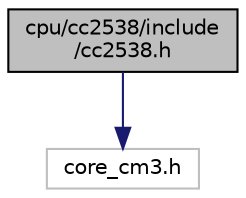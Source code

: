 digraph "cpu/cc2538/include/cc2538.h"
{
 // LATEX_PDF_SIZE
  edge [fontname="Helvetica",fontsize="10",labelfontname="Helvetica",labelfontsize="10"];
  node [fontname="Helvetica",fontsize="10",shape=record];
  Node1 [label="cpu/cc2538/include\l/cc2538.h",height=0.2,width=0.4,color="black", fillcolor="grey75", style="filled", fontcolor="black",tooltip="CC2538 MCU interrupt and register definitions."];
  Node1 -> Node2 [color="midnightblue",fontsize="10",style="solid",fontname="Helvetica"];
  Node2 [label="core_cm3.h",height=0.2,width=0.4,color="grey75", fillcolor="white", style="filled",tooltip=" "];
}
